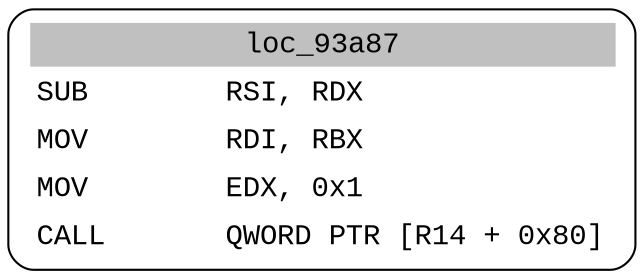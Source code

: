 digraph asm_graph {
1941 [
shape="Mrecord" fontname="Courier New"label =<<table border="0" cellborder="0" cellpadding="3"><tr><td align="center" colspan="2" bgcolor="grey">loc_93a87</td></tr><tr><td align="left">SUB        RSI, RDX</td></tr><tr><td align="left">MOV        RDI, RBX</td></tr><tr><td align="left">MOV        EDX, 0x1</td></tr><tr><td align="left">CALL       QWORD PTR [R14 + 0x80]</td></tr></table>> ];
}